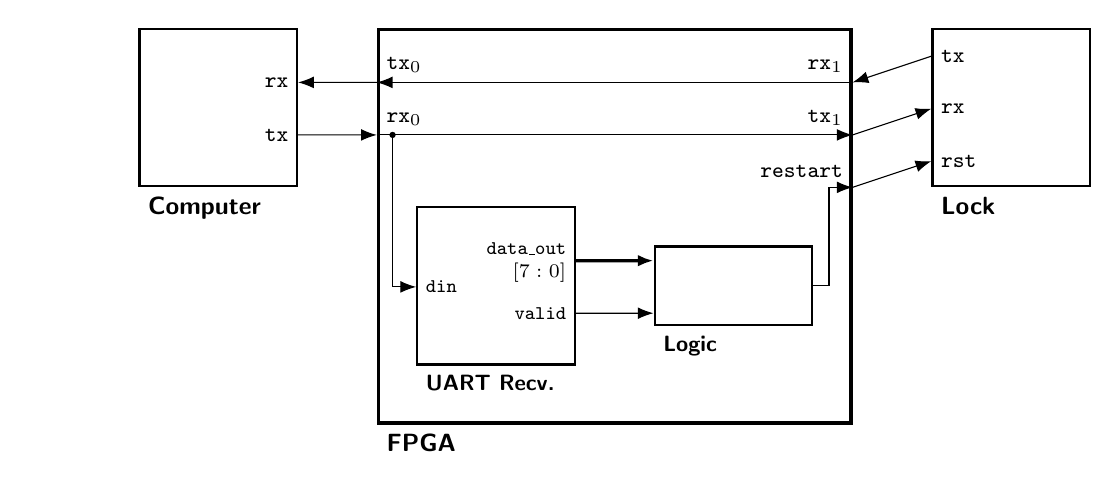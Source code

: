 \usetikzlibrary{arrows.meta}
\usetikzlibrary{calc,intersections,through,backgrounds}
\begin{tikzpicture}
	\tikzset{comp/.style={
		rectangle, draw=black, thick
	}}	
	\tikzset{component/.style={
		comp, minimum width=6cm, minimum height=5cm, very thick
	}}
	\tikzset{component_small/.style={
		comp, minimum width=2cm, minimum height=2cm, thick
	}}
	\tikzset{caption/.style={
		below right
	}}
	\tikzset{conn/.style={
		-{Latex[length=2mm]}
	}}
	
	% FPGA
	\node (FPGA) [component] at (0,0) {}
		% Caption
		node [caption] at (FPGA.south west) { \small{\textsf{\textbf{FPGA}}} }

		% In/-outputs links
		coordinate [yshift=3cm+0.4pt+0.666cm, label={ above right : \footnotesize{$\texttt{rx}_0$} }] (FPGA_rx0) at (FPGA.south west) % unten
		coordinate [yshift=3cm+0.4pt+1.333cm, label={ above right : \footnotesize{$\texttt{tx}_0$} }] (FPGA_tx0) at (FPGA.south west) % oben
		% In/outputs  rechts
		coordinate [yshift=3cm+0.4pt,                    label={ above left : \footnotesize{$\texttt{restart}$} }] (FPGA_restart) at (FPGA.south east) % unten
		coordinate [yshift=3cm+0.4pt+0.666cm, label={ above left : \footnotesize{$\texttt{tx}_1$} }]     (FPGA_tx1)        at (FPGA.south east) % mitte
		coordinate [yshift=3cm+0.4pt+1.333cm, label={ above left : \footnotesize{$\texttt{rx}_1$} }]     (FPGA_rx1)        at (FPGA.south east)  % oben
	;

	% Logic
	\node (Logic) at (FPGA.south east) [comp, minimum height=1cm, minimum width=2cm, above left, shift={(-0.5, 1.25)}] {}
		node [caption] at (Logic.south west) { \textsf{\footnotesize{\textbf{Logic}}} }
	;

	% Receiver
	\node (Receiver) at (FPGA.south west) [component_small, above right, shift={(0.5, 0.75)}] {}
		% Caption
		node [caption] at (Receiver.south west) { \textsf{\footnotesize{\textbf{UART Recv.}}} }
		% Input rechts
		coordinate [yshift=1cm, label={ right : \scriptsize{\texttt{din}} }] (Receiver_din) at (Receiver.south west)
		% Outpus rechts
		coordinate [yshift=0.666cm,                 label={ left : \scriptsize{\texttt{valid}} }]           (Receiver_valid)           at (Receiver.south east) % unten
		coordinate [yshift=1.333cm+0.15cm, label={ left : \scriptsize{\texttt{data\_out}} }] (Receiver_data_out)    at (Receiver.south east) % oben
		coordinate [yshift=1.333cm-0.15cm,  label={ left : \scriptsize{$[7:0]$} }]                     (Receiver_data_out2) at (Receiver.south east) % mitte
	;

	% Computer
	\node (Computer) [component_small, below left, xshift=-1cm] at (FPGA.north west) {}
		% Caption
		node [caption] at (Computer.south west) { \small{\textsf{\textbf{Computer}}} }
		% In/outputs rechts
		coordinate [yshift=0.666cm, label={ left:\footnotesize{\texttt{tx}} }] (Computer_tx) at (Computer.south east) % unten
		coordinate [yshift=1.333cm, label={ left:\footnotesize{\texttt{rx}} }] (Computer_rx) at (Computer.south east) % oben
	;

	% Lock
	\node (Lock) [component_small, below right, xshift=1cm] at (FPGA.north east) {}
		% Caption
		node [caption] at (Lock.south west) { \small{\textsf{\textbf{Lock}}} }

		% In/outputs rechts
		coordinate [yshift=0.333cm, label={ right:\footnotesize{\texttt{rst}} }] (Lock_rst) at (Lock.south west) % unten
		coordinate [yshift=0.999cm, label={ right:\footnotesize{\texttt{rx}} }]   (Lock_rx)   at (Lock.south west) % mitte
		coordinate [yshift=1.666cm, label={ right:\footnotesize{\texttt{tx}} }]   (Lock_tx)   at (Lock.south west) % oben
	;

	% Computer <-> FPGA
	\draw[conn]  (FPGA_tx0) -- (Computer_rx);
	\draw[conn] (Computer_tx) -- (FPGA_rx0);

	% FPGA <-> Lock
	\draw[conn] (FPGA_tx1) -- (Lock_rx);
	\draw[conn]  (Lock_tx) -- (FPGA_rx1) ;
	\draw[conn] (FPGA_restart) -- (Lock_rst);
	
	% FPGA internal
		\draw[conn] (Logic.east) -- ([xshift=0.2cm] Logic.east) |- (FPGA_restart);
		\draw[conn, name path=FPGA_rx0--FPGA_tx1] (FPGA_rx0) -- (FPGA_tx1);
		\draw[conn] (FPGA_rx1) -- (FPGA_tx0);
		
		% Connections to/from Receiver
		\draw[conn, name path=FPGA_rx0--Receiver_din] ([xshift=0.2cm] FPGA_rx0) |- (Receiver_din);
		\draw[conn] (Receiver_valid) -- ([yshift=0.166cm] Logic.south west);
		\draw[conn, very thick] ([yshift=-0.15cm] Receiver_data_out) -- ([yshift=0.833cm] Logic.south west);

		% Intersection
		\fill[name intersections={of=FPGA_rx0--FPGA_tx1 and FPGA_rx0--Receiver_din, total=\t}] (intersection-\t) circle (0.4mm);
\end{tikzpicture}